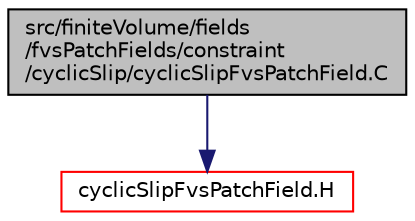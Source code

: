 digraph "src/finiteVolume/fields/fvsPatchFields/constraint/cyclicSlip/cyclicSlipFvsPatchField.C"
{
  bgcolor="transparent";
  edge [fontname="Helvetica",fontsize="10",labelfontname="Helvetica",labelfontsize="10"];
  node [fontname="Helvetica",fontsize="10",shape=record];
  Node1 [label="src/finiteVolume/fields\l/fvsPatchFields/constraint\l/cyclicSlip/cyclicSlipFvsPatchField.C",height=0.2,width=0.4,color="black", fillcolor="grey75", style="filled", fontcolor="black"];
  Node1 -> Node2 [color="midnightblue",fontsize="10",style="solid",fontname="Helvetica"];
  Node2 [label="cyclicSlipFvsPatchField.H",height=0.2,width=0.4,color="red",URL="$a05725.html"];
}
